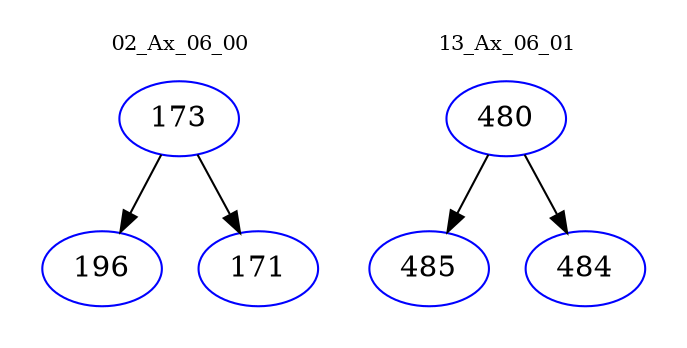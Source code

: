 digraph{
subgraph cluster_0 {
color = white
label = "02_Ax_06_00";
fontsize=10;
T0_173 [label="173", color="blue"]
T0_173 -> T0_196 [color="black"]
T0_196 [label="196", color="blue"]
T0_173 -> T0_171 [color="black"]
T0_171 [label="171", color="blue"]
}
subgraph cluster_1 {
color = white
label = "13_Ax_06_01";
fontsize=10;
T1_480 [label="480", color="blue"]
T1_480 -> T1_485 [color="black"]
T1_485 [label="485", color="blue"]
T1_480 -> T1_484 [color="black"]
T1_484 [label="484", color="blue"]
}
}
